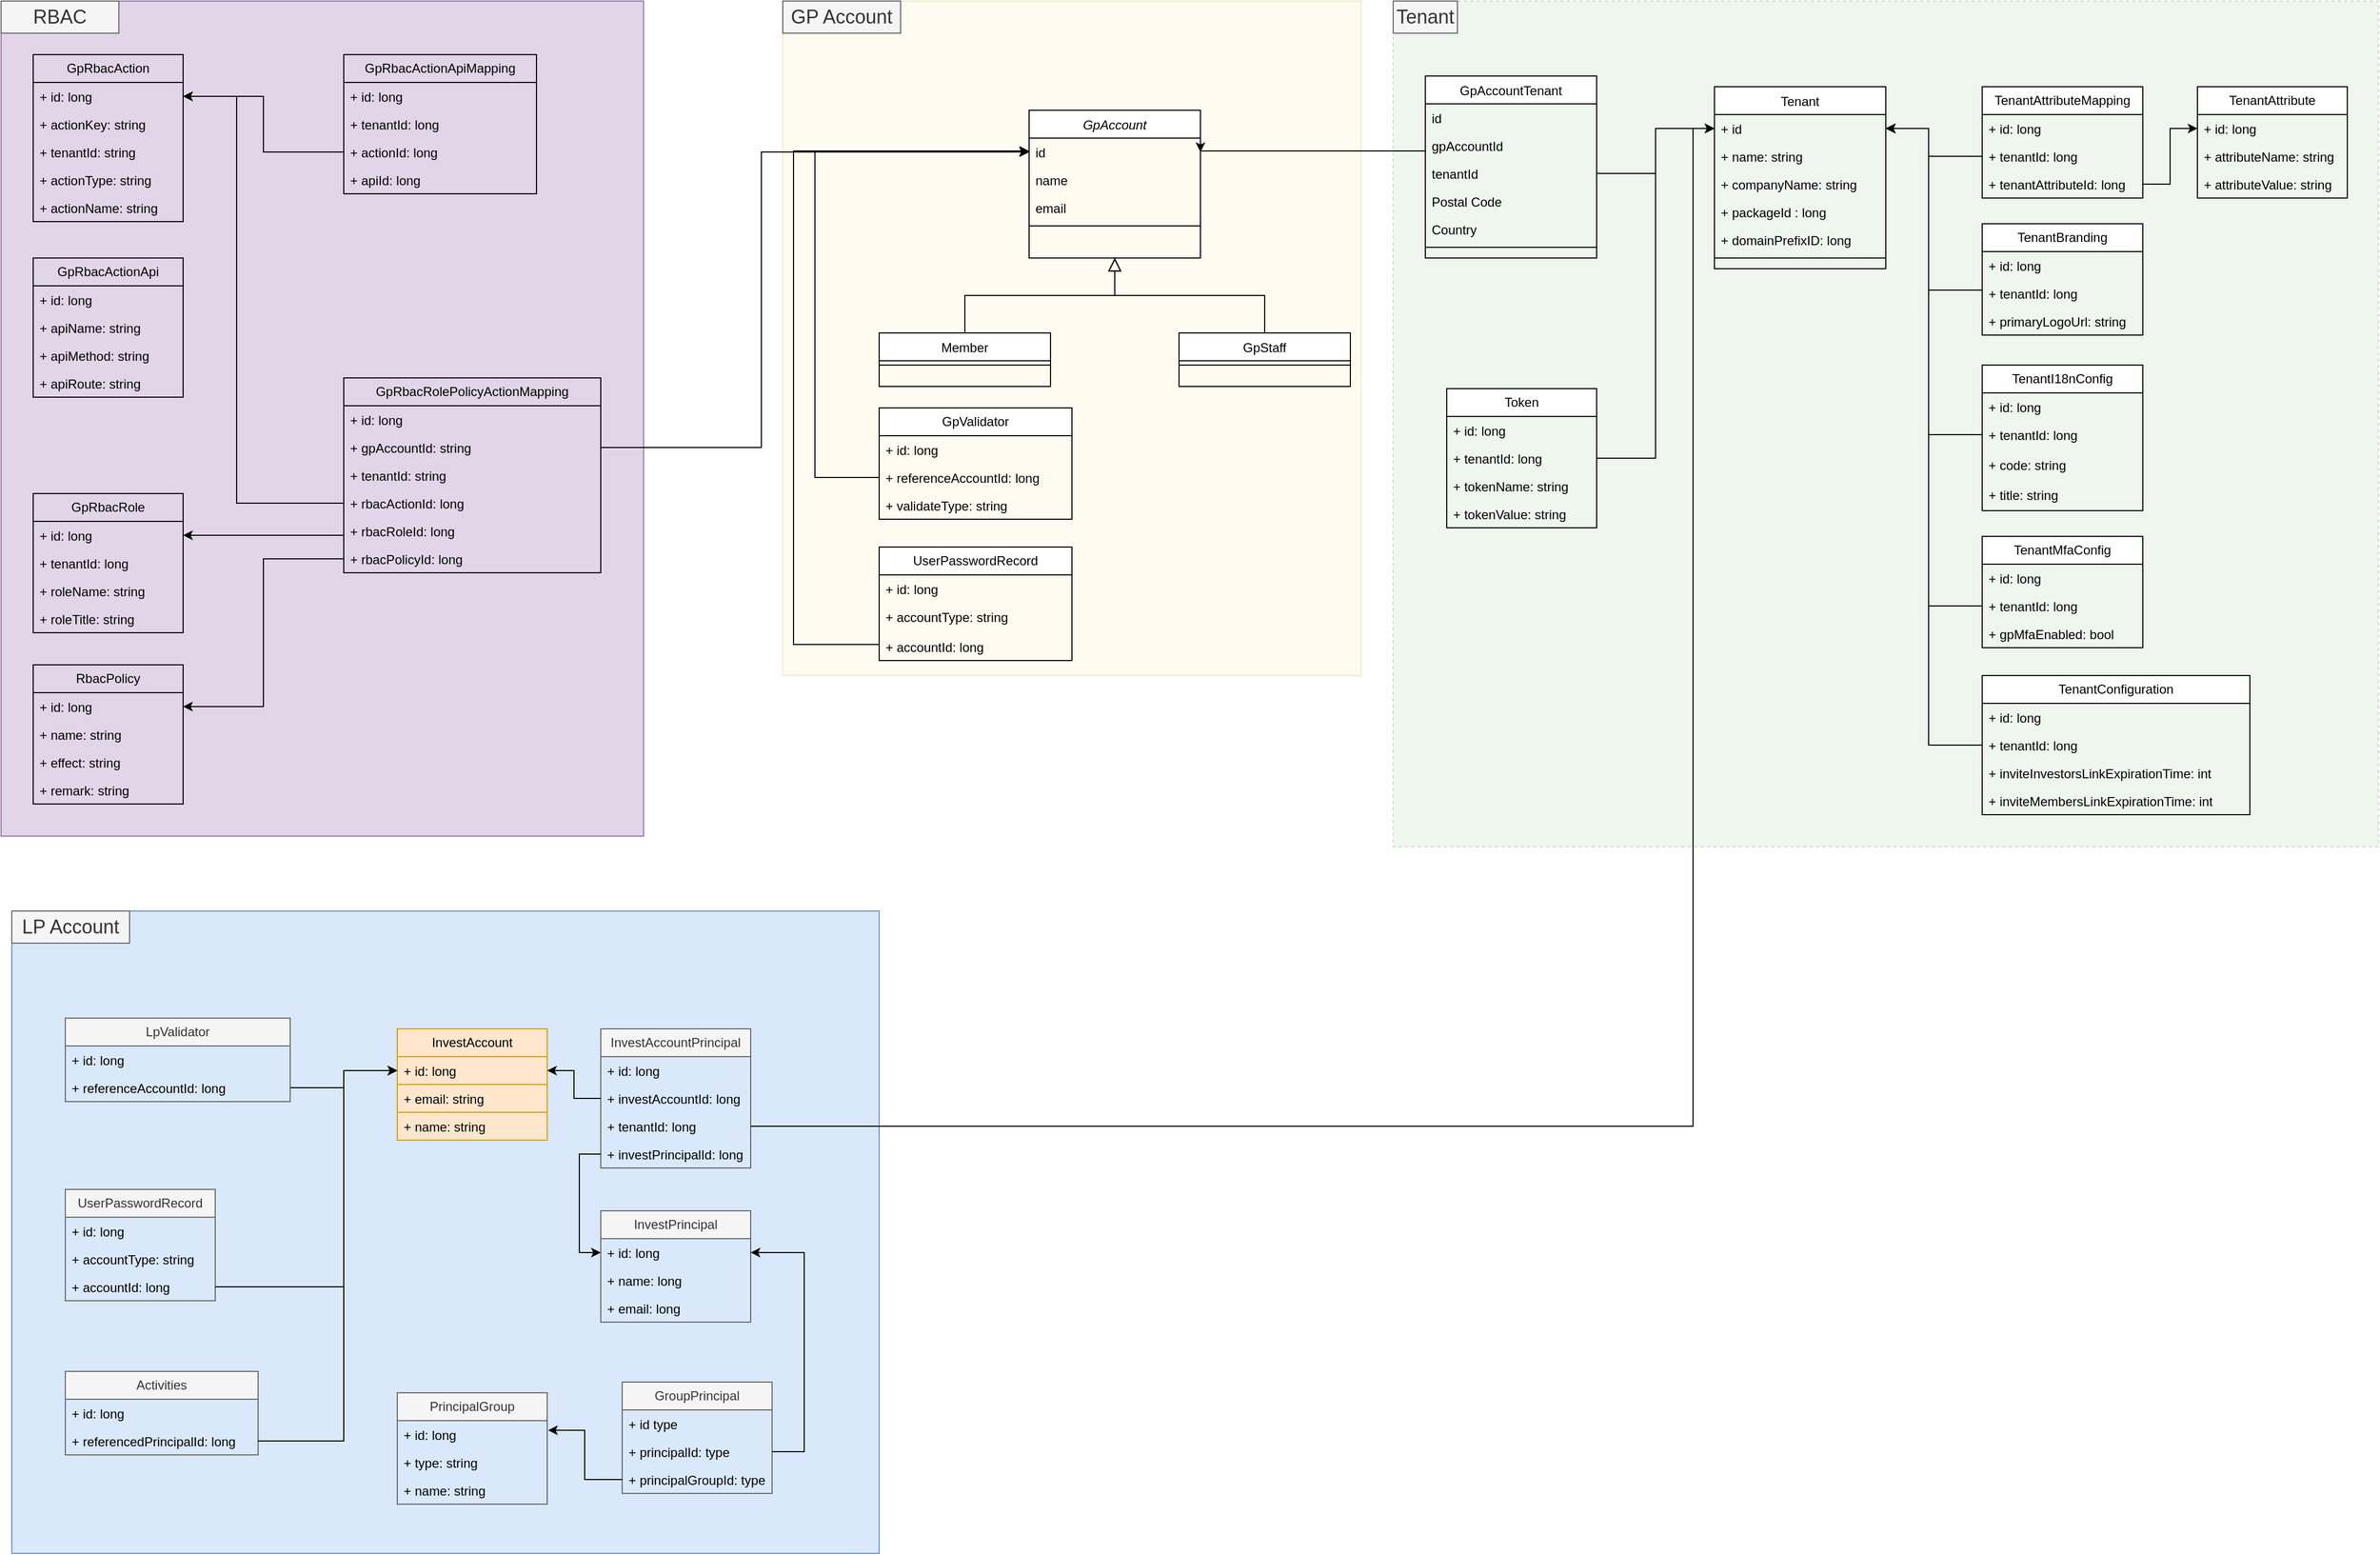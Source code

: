 <mxfile version="21.1.5" type="github">
  <diagram id="C5RBs43oDa-KdzZeNtuy" name="Page-1">
    <mxGraphModel dx="3353" dy="1114" grid="1" gridSize="10" guides="1" tooltips="1" connect="1" arrows="1" fold="1" page="1" pageScale="1" pageWidth="827" pageHeight="1169" math="0" shadow="0">
      <root>
        <mxCell id="WIyWlLk6GJQsqaUBKTNV-0" />
        <mxCell id="WIyWlLk6GJQsqaUBKTNV-1" parent="WIyWlLk6GJQsqaUBKTNV-0" />
        <mxCell id="11UsH58l1kOMV5JohyQ0-204" value="" style="rounded=0;whiteSpace=wrap;html=1;fillColor=#dae8fc;strokeColor=#6c8ebf;" vertex="1" parent="WIyWlLk6GJQsqaUBKTNV-1">
          <mxGeometry x="-800" y="900" width="810" height="600" as="geometry" />
        </mxCell>
        <mxCell id="11UsH58l1kOMV5JohyQ0-130" value="" style="rounded=0;whiteSpace=wrap;html=1;fillColor=#e1d5e7;strokeColor=#9673a6;" vertex="1" parent="WIyWlLk6GJQsqaUBKTNV-1">
          <mxGeometry x="-810" y="50" width="600" height="780" as="geometry" />
        </mxCell>
        <mxCell id="11UsH58l1kOMV5JohyQ0-61" value="" style="rounded=0;whiteSpace=wrap;html=1;fillColor=#fff2cc;strokeColor=#d6b656;opacity=30;" vertex="1" parent="WIyWlLk6GJQsqaUBKTNV-1">
          <mxGeometry x="-80" y="50" width="540" height="630" as="geometry" />
        </mxCell>
        <mxCell id="11UsH58l1kOMV5JohyQ0-59" value="" style="rounded=0;whiteSpace=wrap;html=1;fillColor=#d5e8d4;strokeColor=#82b366;dashed=1;opacity=40;" vertex="1" parent="WIyWlLk6GJQsqaUBKTNV-1">
          <mxGeometry x="490" y="50" width="920" height="790" as="geometry" />
        </mxCell>
        <mxCell id="zkfFHV4jXpPFQw0GAbJ--0" value="GpAccount" style="swimlane;fontStyle=2;align=center;verticalAlign=top;childLayout=stackLayout;horizontal=1;startSize=26;horizontalStack=0;resizeParent=1;resizeLast=0;collapsible=1;marginBottom=0;rounded=0;shadow=0;strokeWidth=1;" parent="WIyWlLk6GJQsqaUBKTNV-1" vertex="1">
          <mxGeometry x="150" y="152" width="160" height="138" as="geometry">
            <mxRectangle x="230" y="140" width="160" height="26" as="alternateBounds" />
          </mxGeometry>
        </mxCell>
        <mxCell id="zkfFHV4jXpPFQw0GAbJ--1" value="id" style="text;align=left;verticalAlign=top;spacingLeft=4;spacingRight=4;overflow=hidden;rotatable=0;points=[[0,0.5],[1,0.5]];portConstraint=eastwest;" parent="zkfFHV4jXpPFQw0GAbJ--0" vertex="1">
          <mxGeometry y="26" width="160" height="26" as="geometry" />
        </mxCell>
        <mxCell id="zkfFHV4jXpPFQw0GAbJ--2" value="name" style="text;align=left;verticalAlign=top;spacingLeft=4;spacingRight=4;overflow=hidden;rotatable=0;points=[[0,0.5],[1,0.5]];portConstraint=eastwest;rounded=0;shadow=0;html=0;" parent="zkfFHV4jXpPFQw0GAbJ--0" vertex="1">
          <mxGeometry y="52" width="160" height="26" as="geometry" />
        </mxCell>
        <mxCell id="zkfFHV4jXpPFQw0GAbJ--3" value="email" style="text;align=left;verticalAlign=top;spacingLeft=4;spacingRight=4;overflow=hidden;rotatable=0;points=[[0,0.5],[1,0.5]];portConstraint=eastwest;rounded=0;shadow=0;html=0;" parent="zkfFHV4jXpPFQw0GAbJ--0" vertex="1">
          <mxGeometry y="78" width="160" height="26" as="geometry" />
        </mxCell>
        <mxCell id="zkfFHV4jXpPFQw0GAbJ--4" value="" style="line;html=1;strokeWidth=1;align=left;verticalAlign=middle;spacingTop=-1;spacingLeft=3;spacingRight=3;rotatable=0;labelPosition=right;points=[];portConstraint=eastwest;" parent="zkfFHV4jXpPFQw0GAbJ--0" vertex="1">
          <mxGeometry y="104" width="160" height="8" as="geometry" />
        </mxCell>
        <mxCell id="zkfFHV4jXpPFQw0GAbJ--6" value="Member" style="swimlane;fontStyle=0;align=center;verticalAlign=top;childLayout=stackLayout;horizontal=1;startSize=26;horizontalStack=0;resizeParent=1;resizeLast=0;collapsible=1;marginBottom=0;rounded=0;shadow=0;strokeWidth=1;" parent="WIyWlLk6GJQsqaUBKTNV-1" vertex="1">
          <mxGeometry x="10" y="360" width="160" height="50" as="geometry">
            <mxRectangle x="130" y="380" width="160" height="26" as="alternateBounds" />
          </mxGeometry>
        </mxCell>
        <mxCell id="zkfFHV4jXpPFQw0GAbJ--9" value="" style="line;html=1;strokeWidth=1;align=left;verticalAlign=middle;spacingTop=-1;spacingLeft=3;spacingRight=3;rotatable=0;labelPosition=right;points=[];portConstraint=eastwest;" parent="zkfFHV4jXpPFQw0GAbJ--6" vertex="1">
          <mxGeometry y="26" width="160" height="8" as="geometry" />
        </mxCell>
        <mxCell id="zkfFHV4jXpPFQw0GAbJ--12" value="" style="endArrow=block;endSize=10;endFill=0;shadow=0;strokeWidth=1;rounded=0;edgeStyle=elbowEdgeStyle;elbow=vertical;" parent="WIyWlLk6GJQsqaUBKTNV-1" source="zkfFHV4jXpPFQw0GAbJ--6" target="zkfFHV4jXpPFQw0GAbJ--0" edge="1">
          <mxGeometry width="160" relative="1" as="geometry">
            <mxPoint x="180" y="203" as="sourcePoint" />
            <mxPoint x="180" y="203" as="targetPoint" />
          </mxGeometry>
        </mxCell>
        <mxCell id="zkfFHV4jXpPFQw0GAbJ--13" value="GpStaff" style="swimlane;fontStyle=0;align=center;verticalAlign=top;childLayout=stackLayout;horizontal=1;startSize=26;horizontalStack=0;resizeParent=1;resizeLast=0;collapsible=1;marginBottom=0;rounded=0;shadow=0;strokeWidth=1;" parent="WIyWlLk6GJQsqaUBKTNV-1" vertex="1">
          <mxGeometry x="290" y="360" width="160" height="50" as="geometry">
            <mxRectangle x="340" y="380" width="170" height="26" as="alternateBounds" />
          </mxGeometry>
        </mxCell>
        <mxCell id="zkfFHV4jXpPFQw0GAbJ--15" value="" style="line;html=1;strokeWidth=1;align=left;verticalAlign=middle;spacingTop=-1;spacingLeft=3;spacingRight=3;rotatable=0;labelPosition=right;points=[];portConstraint=eastwest;" parent="zkfFHV4jXpPFQw0GAbJ--13" vertex="1">
          <mxGeometry y="26" width="160" height="8" as="geometry" />
        </mxCell>
        <mxCell id="zkfFHV4jXpPFQw0GAbJ--16" value="" style="endArrow=block;endSize=10;endFill=0;shadow=0;strokeWidth=1;rounded=0;edgeStyle=elbowEdgeStyle;elbow=vertical;" parent="WIyWlLk6GJQsqaUBKTNV-1" source="zkfFHV4jXpPFQw0GAbJ--13" target="zkfFHV4jXpPFQw0GAbJ--0" edge="1">
          <mxGeometry width="160" relative="1" as="geometry">
            <mxPoint x="190" y="373" as="sourcePoint" />
            <mxPoint x="290" y="271" as="targetPoint" />
          </mxGeometry>
        </mxCell>
        <mxCell id="zkfFHV4jXpPFQw0GAbJ--17" value="GpAccountTenant" style="swimlane;fontStyle=0;align=center;verticalAlign=top;childLayout=stackLayout;horizontal=1;startSize=26;horizontalStack=0;resizeParent=1;resizeLast=0;collapsible=1;marginBottom=0;rounded=0;shadow=0;strokeWidth=1;" parent="WIyWlLk6GJQsqaUBKTNV-1" vertex="1">
          <mxGeometry x="520" y="120" width="160" height="170" as="geometry">
            <mxRectangle x="550" y="140" width="160" height="26" as="alternateBounds" />
          </mxGeometry>
        </mxCell>
        <mxCell id="zkfFHV4jXpPFQw0GAbJ--18" value="id" style="text;align=left;verticalAlign=top;spacingLeft=4;spacingRight=4;overflow=hidden;rotatable=0;points=[[0,0.5],[1,0.5]];portConstraint=eastwest;" parent="zkfFHV4jXpPFQw0GAbJ--17" vertex="1">
          <mxGeometry y="26" width="160" height="26" as="geometry" />
        </mxCell>
        <mxCell id="zkfFHV4jXpPFQw0GAbJ--19" value="gpAccountId" style="text;align=left;verticalAlign=top;spacingLeft=4;spacingRight=4;overflow=hidden;rotatable=0;points=[[0,0.5],[1,0.5]];portConstraint=eastwest;rounded=0;shadow=0;html=0;" parent="zkfFHV4jXpPFQw0GAbJ--17" vertex="1">
          <mxGeometry y="52" width="160" height="26" as="geometry" />
        </mxCell>
        <mxCell id="zkfFHV4jXpPFQw0GAbJ--20" value="tenantId" style="text;align=left;verticalAlign=top;spacingLeft=4;spacingRight=4;overflow=hidden;rotatable=0;points=[[0,0.5],[1,0.5]];portConstraint=eastwest;rounded=0;shadow=0;html=0;" parent="zkfFHV4jXpPFQw0GAbJ--17" vertex="1">
          <mxGeometry y="78" width="160" height="26" as="geometry" />
        </mxCell>
        <mxCell id="zkfFHV4jXpPFQw0GAbJ--21" value="Postal Code" style="text;align=left;verticalAlign=top;spacingLeft=4;spacingRight=4;overflow=hidden;rotatable=0;points=[[0,0.5],[1,0.5]];portConstraint=eastwest;rounded=0;shadow=0;html=0;" parent="zkfFHV4jXpPFQw0GAbJ--17" vertex="1">
          <mxGeometry y="104" width="160" height="26" as="geometry" />
        </mxCell>
        <mxCell id="zkfFHV4jXpPFQw0GAbJ--22" value="Country" style="text;align=left;verticalAlign=top;spacingLeft=4;spacingRight=4;overflow=hidden;rotatable=0;points=[[0,0.5],[1,0.5]];portConstraint=eastwest;rounded=0;shadow=0;html=0;" parent="zkfFHV4jXpPFQw0GAbJ--17" vertex="1">
          <mxGeometry y="130" width="160" height="26" as="geometry" />
        </mxCell>
        <mxCell id="zkfFHV4jXpPFQw0GAbJ--23" value="" style="line;html=1;strokeWidth=1;align=left;verticalAlign=middle;spacingTop=-1;spacingLeft=3;spacingRight=3;rotatable=0;labelPosition=right;points=[];portConstraint=eastwest;" parent="zkfFHV4jXpPFQw0GAbJ--17" vertex="1">
          <mxGeometry y="156" width="160" height="8" as="geometry" />
        </mxCell>
        <mxCell id="11UsH58l1kOMV5JohyQ0-0" value="Tenant" style="swimlane;fontStyle=0;align=center;verticalAlign=top;childLayout=stackLayout;horizontal=1;startSize=26;horizontalStack=0;resizeParent=1;resizeLast=0;collapsible=1;marginBottom=0;rounded=0;shadow=0;strokeWidth=1;" vertex="1" parent="WIyWlLk6GJQsqaUBKTNV-1">
          <mxGeometry x="790" y="130" width="160" height="170" as="geometry">
            <mxRectangle x="550" y="140" width="160" height="26" as="alternateBounds" />
          </mxGeometry>
        </mxCell>
        <mxCell id="11UsH58l1kOMV5JohyQ0-1" value="+ id" style="text;align=left;verticalAlign=top;spacingLeft=4;spacingRight=4;overflow=hidden;rotatable=0;points=[[0,0.5],[1,0.5]];portConstraint=eastwest;" vertex="1" parent="11UsH58l1kOMV5JohyQ0-0">
          <mxGeometry y="26" width="160" height="26" as="geometry" />
        </mxCell>
        <mxCell id="11UsH58l1kOMV5JohyQ0-2" value="+ name: string" style="text;align=left;verticalAlign=top;spacingLeft=4;spacingRight=4;overflow=hidden;rotatable=0;points=[[0,0.5],[1,0.5]];portConstraint=eastwest;rounded=0;shadow=0;html=0;" vertex="1" parent="11UsH58l1kOMV5JohyQ0-0">
          <mxGeometry y="52" width="160" height="26" as="geometry" />
        </mxCell>
        <mxCell id="11UsH58l1kOMV5JohyQ0-3" value="+ companyName: string" style="text;align=left;verticalAlign=top;spacingLeft=4;spacingRight=4;overflow=hidden;rotatable=0;points=[[0,0.5],[1,0.5]];portConstraint=eastwest;rounded=0;shadow=0;html=0;" vertex="1" parent="11UsH58l1kOMV5JohyQ0-0">
          <mxGeometry y="78" width="160" height="26" as="geometry" />
        </mxCell>
        <mxCell id="11UsH58l1kOMV5JohyQ0-4" value="+ packageId : long" style="text;align=left;verticalAlign=top;spacingLeft=4;spacingRight=4;overflow=hidden;rotatable=0;points=[[0,0.5],[1,0.5]];portConstraint=eastwest;rounded=0;shadow=0;html=0;" vertex="1" parent="11UsH58l1kOMV5JohyQ0-0">
          <mxGeometry y="104" width="160" height="26" as="geometry" />
        </mxCell>
        <mxCell id="11UsH58l1kOMV5JohyQ0-5" value="+ domainPrefixID: long" style="text;align=left;verticalAlign=top;spacingLeft=4;spacingRight=4;overflow=hidden;rotatable=0;points=[[0,0.5],[1,0.5]];portConstraint=eastwest;rounded=0;shadow=0;html=0;" vertex="1" parent="11UsH58l1kOMV5JohyQ0-0">
          <mxGeometry y="130" width="160" height="26" as="geometry" />
        </mxCell>
        <mxCell id="11UsH58l1kOMV5JohyQ0-6" value="" style="line;html=1;strokeWidth=1;align=left;verticalAlign=middle;spacingTop=-1;spacingLeft=3;spacingRight=3;rotatable=0;labelPosition=right;points=[];portConstraint=eastwest;" vertex="1" parent="11UsH58l1kOMV5JohyQ0-0">
          <mxGeometry y="156" width="160" height="8" as="geometry" />
        </mxCell>
        <mxCell id="11UsH58l1kOMV5JohyQ0-10" style="edgeStyle=orthogonalEdgeStyle;rounded=0;orthogonalLoop=1;jettySize=auto;html=1;entryX=0;entryY=0.5;entryDx=0;entryDy=0;" edge="1" parent="WIyWlLk6GJQsqaUBKTNV-1" source="zkfFHV4jXpPFQw0GAbJ--20" target="11UsH58l1kOMV5JohyQ0-1">
          <mxGeometry relative="1" as="geometry" />
        </mxCell>
        <mxCell id="11UsH58l1kOMV5JohyQ0-11" style="edgeStyle=orthogonalEdgeStyle;rounded=0;orthogonalLoop=1;jettySize=auto;html=1;entryX=1;entryY=0.5;entryDx=0;entryDy=0;" edge="1" parent="WIyWlLk6GJQsqaUBKTNV-1" source="zkfFHV4jXpPFQw0GAbJ--19" target="zkfFHV4jXpPFQw0GAbJ--1">
          <mxGeometry relative="1" as="geometry">
            <Array as="points">
              <mxPoint x="310" y="190" />
            </Array>
          </mxGeometry>
        </mxCell>
        <mxCell id="11UsH58l1kOMV5JohyQ0-22" value="TenantAttribute" style="swimlane;fontStyle=0;childLayout=stackLayout;horizontal=1;startSize=26;horizontalStack=0;resizeParent=1;resizeParentMax=0;resizeLast=0;collapsible=1;marginBottom=0;whiteSpace=wrap;html=1;" vertex="1" parent="WIyWlLk6GJQsqaUBKTNV-1">
          <mxGeometry x="1241" y="130" width="140" height="104" as="geometry" />
        </mxCell>
        <mxCell id="11UsH58l1kOMV5JohyQ0-23" value="+ id: long" style="text;strokeColor=none;fillColor=none;align=left;verticalAlign=top;spacingLeft=4;spacingRight=4;overflow=hidden;rotatable=0;points=[[0,0.5],[1,0.5]];portConstraint=eastwest;whiteSpace=wrap;html=1;" vertex="1" parent="11UsH58l1kOMV5JohyQ0-22">
          <mxGeometry y="26" width="140" height="26" as="geometry" />
        </mxCell>
        <mxCell id="11UsH58l1kOMV5JohyQ0-24" value="+ attributeName:&amp;nbsp;string" style="text;strokeColor=none;fillColor=none;align=left;verticalAlign=top;spacingLeft=4;spacingRight=4;overflow=hidden;rotatable=0;points=[[0,0.5],[1,0.5]];portConstraint=eastwest;whiteSpace=wrap;html=1;" vertex="1" parent="11UsH58l1kOMV5JohyQ0-22">
          <mxGeometry y="52" width="140" height="26" as="geometry" />
        </mxCell>
        <mxCell id="11UsH58l1kOMV5JohyQ0-25" value="+ attributeValue: string" style="text;strokeColor=none;fillColor=none;align=left;verticalAlign=top;spacingLeft=4;spacingRight=4;overflow=hidden;rotatable=0;points=[[0,0.5],[1,0.5]];portConstraint=eastwest;whiteSpace=wrap;html=1;" vertex="1" parent="11UsH58l1kOMV5JohyQ0-22">
          <mxGeometry y="78" width="140" height="26" as="geometry" />
        </mxCell>
        <mxCell id="11UsH58l1kOMV5JohyQ0-26" value="TenantAttributeMapping" style="swimlane;fontStyle=0;childLayout=stackLayout;horizontal=1;startSize=26;horizontalStack=0;resizeParent=1;resizeParentMax=0;resizeLast=0;collapsible=1;marginBottom=0;whiteSpace=wrap;html=1;" vertex="1" parent="WIyWlLk6GJQsqaUBKTNV-1">
          <mxGeometry x="1040" y="130" width="150" height="104" as="geometry" />
        </mxCell>
        <mxCell id="11UsH58l1kOMV5JohyQ0-27" value="+ id: long" style="text;strokeColor=none;fillColor=none;align=left;verticalAlign=top;spacingLeft=4;spacingRight=4;overflow=hidden;rotatable=0;points=[[0,0.5],[1,0.5]];portConstraint=eastwest;whiteSpace=wrap;html=1;" vertex="1" parent="11UsH58l1kOMV5JohyQ0-26">
          <mxGeometry y="26" width="150" height="26" as="geometry" />
        </mxCell>
        <mxCell id="11UsH58l1kOMV5JohyQ0-28" value="+ tenantId: long" style="text;strokeColor=none;fillColor=none;align=left;verticalAlign=top;spacingLeft=4;spacingRight=4;overflow=hidden;rotatable=0;points=[[0,0.5],[1,0.5]];portConstraint=eastwest;whiteSpace=wrap;html=1;" vertex="1" parent="11UsH58l1kOMV5JohyQ0-26">
          <mxGeometry y="52" width="150" height="26" as="geometry" />
        </mxCell>
        <mxCell id="11UsH58l1kOMV5JohyQ0-29" value="+ tenantAttributeId: long" style="text;strokeColor=none;fillColor=none;align=left;verticalAlign=top;spacingLeft=4;spacingRight=4;overflow=hidden;rotatable=0;points=[[0,0.5],[1,0.5]];portConstraint=eastwest;whiteSpace=wrap;html=1;" vertex="1" parent="11UsH58l1kOMV5JohyQ0-26">
          <mxGeometry y="78" width="150" height="26" as="geometry" />
        </mxCell>
        <mxCell id="11UsH58l1kOMV5JohyQ0-30" style="edgeStyle=orthogonalEdgeStyle;rounded=0;orthogonalLoop=1;jettySize=auto;html=1;" edge="1" parent="WIyWlLk6GJQsqaUBKTNV-1" source="11UsH58l1kOMV5JohyQ0-28" target="11UsH58l1kOMV5JohyQ0-1">
          <mxGeometry relative="1" as="geometry">
            <Array as="points">
              <mxPoint x="990" y="195" />
              <mxPoint x="990" y="169" />
            </Array>
          </mxGeometry>
        </mxCell>
        <mxCell id="11UsH58l1kOMV5JohyQ0-31" style="edgeStyle=orthogonalEdgeStyle;rounded=0;orthogonalLoop=1;jettySize=auto;html=1;entryX=0;entryY=0.5;entryDx=0;entryDy=0;" edge="1" parent="WIyWlLk6GJQsqaUBKTNV-1" source="11UsH58l1kOMV5JohyQ0-29" target="11UsH58l1kOMV5JohyQ0-23">
          <mxGeometry relative="1" as="geometry" />
        </mxCell>
        <mxCell id="11UsH58l1kOMV5JohyQ0-36" style="edgeStyle=orthogonalEdgeStyle;rounded=0;orthogonalLoop=1;jettySize=auto;html=1;entryX=1;entryY=0.5;entryDx=0;entryDy=0;" edge="1" parent="WIyWlLk6GJQsqaUBKTNV-1" source="11UsH58l1kOMV5JohyQ0-32" target="11UsH58l1kOMV5JohyQ0-1">
          <mxGeometry relative="1" as="geometry">
            <Array as="points">
              <mxPoint x="990" y="320" />
              <mxPoint x="990" y="169" />
            </Array>
          </mxGeometry>
        </mxCell>
        <mxCell id="11UsH58l1kOMV5JohyQ0-32" value="TenantBranding" style="swimlane;fontStyle=0;childLayout=stackLayout;horizontal=1;startSize=26;horizontalStack=0;resizeParent=1;resizeParentMax=0;resizeLast=0;collapsible=1;marginBottom=0;whiteSpace=wrap;html=1;" vertex="1" parent="WIyWlLk6GJQsqaUBKTNV-1">
          <mxGeometry x="1040" y="258" width="150" height="104" as="geometry" />
        </mxCell>
        <mxCell id="11UsH58l1kOMV5JohyQ0-33" value="+ id: long" style="text;strokeColor=none;fillColor=none;align=left;verticalAlign=top;spacingLeft=4;spacingRight=4;overflow=hidden;rotatable=0;points=[[0,0.5],[1,0.5]];portConstraint=eastwest;whiteSpace=wrap;html=1;" vertex="1" parent="11UsH58l1kOMV5JohyQ0-32">
          <mxGeometry y="26" width="150" height="26" as="geometry" />
        </mxCell>
        <mxCell id="11UsH58l1kOMV5JohyQ0-34" value="+ tenantId: long" style="text;strokeColor=none;fillColor=none;align=left;verticalAlign=top;spacingLeft=4;spacingRight=4;overflow=hidden;rotatable=0;points=[[0,0.5],[1,0.5]];portConstraint=eastwest;whiteSpace=wrap;html=1;" vertex="1" parent="11UsH58l1kOMV5JohyQ0-32">
          <mxGeometry y="52" width="150" height="26" as="geometry" />
        </mxCell>
        <mxCell id="11UsH58l1kOMV5JohyQ0-35" value="+ primaryLogoUrl: string" style="text;strokeColor=none;fillColor=none;align=left;verticalAlign=top;spacingLeft=4;spacingRight=4;overflow=hidden;rotatable=0;points=[[0,0.5],[1,0.5]];portConstraint=eastwest;whiteSpace=wrap;html=1;" vertex="1" parent="11UsH58l1kOMV5JohyQ0-32">
          <mxGeometry y="78" width="150" height="26" as="geometry" />
        </mxCell>
        <mxCell id="11UsH58l1kOMV5JohyQ0-37" value="TenantI18nConfig" style="swimlane;fontStyle=0;childLayout=stackLayout;horizontal=1;startSize=26;horizontalStack=0;resizeParent=1;resizeParentMax=0;resizeLast=0;collapsible=1;marginBottom=0;whiteSpace=wrap;html=1;" vertex="1" parent="WIyWlLk6GJQsqaUBKTNV-1">
          <mxGeometry x="1040" y="390" width="150" height="136" as="geometry" />
        </mxCell>
        <mxCell id="11UsH58l1kOMV5JohyQ0-38" value="+ id: long" style="text;strokeColor=none;fillColor=none;align=left;verticalAlign=top;spacingLeft=4;spacingRight=4;overflow=hidden;rotatable=0;points=[[0,0.5],[1,0.5]];portConstraint=eastwest;whiteSpace=wrap;html=1;" vertex="1" parent="11UsH58l1kOMV5JohyQ0-37">
          <mxGeometry y="26" width="150" height="26" as="geometry" />
        </mxCell>
        <mxCell id="11UsH58l1kOMV5JohyQ0-39" value="+ tenantId: long" style="text;strokeColor=none;fillColor=none;align=left;verticalAlign=top;spacingLeft=4;spacingRight=4;overflow=hidden;rotatable=0;points=[[0,0.5],[1,0.5]];portConstraint=eastwest;whiteSpace=wrap;html=1;" vertex="1" parent="11UsH58l1kOMV5JohyQ0-37">
          <mxGeometry y="52" width="150" height="28" as="geometry" />
        </mxCell>
        <mxCell id="11UsH58l1kOMV5JohyQ0-48" value="+ code: string" style="text;strokeColor=none;fillColor=none;align=left;verticalAlign=top;spacingLeft=4;spacingRight=4;overflow=hidden;rotatable=0;points=[[0,0.5],[1,0.5]];portConstraint=eastwest;whiteSpace=wrap;html=1;" vertex="1" parent="11UsH58l1kOMV5JohyQ0-37">
          <mxGeometry y="80" width="150" height="28" as="geometry" />
        </mxCell>
        <mxCell id="11UsH58l1kOMV5JohyQ0-49" value="+ title: string" style="text;strokeColor=none;fillColor=none;align=left;verticalAlign=top;spacingLeft=4;spacingRight=4;overflow=hidden;rotatable=0;points=[[0,0.5],[1,0.5]];portConstraint=eastwest;whiteSpace=wrap;html=1;" vertex="1" parent="11UsH58l1kOMV5JohyQ0-37">
          <mxGeometry y="108" width="150" height="28" as="geometry" />
        </mxCell>
        <mxCell id="11UsH58l1kOMV5JohyQ0-41" style="edgeStyle=orthogonalEdgeStyle;rounded=0;orthogonalLoop=1;jettySize=auto;html=1;" edge="1" parent="WIyWlLk6GJQsqaUBKTNV-1" source="11UsH58l1kOMV5JohyQ0-39" target="11UsH58l1kOMV5JohyQ0-1">
          <mxGeometry relative="1" as="geometry">
            <Array as="points">
              <mxPoint x="990" y="455" />
              <mxPoint x="990" y="169" />
            </Array>
          </mxGeometry>
        </mxCell>
        <mxCell id="11UsH58l1kOMV5JohyQ0-42" value="TenantMfaConfig" style="swimlane;fontStyle=0;childLayout=stackLayout;horizontal=1;startSize=26;horizontalStack=0;resizeParent=1;resizeParentMax=0;resizeLast=0;collapsible=1;marginBottom=0;whiteSpace=wrap;html=1;" vertex="1" parent="WIyWlLk6GJQsqaUBKTNV-1">
          <mxGeometry x="1040" y="550" width="150" height="104" as="geometry" />
        </mxCell>
        <mxCell id="11UsH58l1kOMV5JohyQ0-43" value="+ id: long" style="text;strokeColor=none;fillColor=none;align=left;verticalAlign=top;spacingLeft=4;spacingRight=4;overflow=hidden;rotatable=0;points=[[0,0.5],[1,0.5]];portConstraint=eastwest;whiteSpace=wrap;html=1;" vertex="1" parent="11UsH58l1kOMV5JohyQ0-42">
          <mxGeometry y="26" width="150" height="26" as="geometry" />
        </mxCell>
        <mxCell id="11UsH58l1kOMV5JohyQ0-44" value="+ tenantId: long" style="text;strokeColor=none;fillColor=none;align=left;verticalAlign=top;spacingLeft=4;spacingRight=4;overflow=hidden;rotatable=0;points=[[0,0.5],[1,0.5]];portConstraint=eastwest;whiteSpace=wrap;html=1;" vertex="1" parent="11UsH58l1kOMV5JohyQ0-42">
          <mxGeometry y="52" width="150" height="26" as="geometry" />
        </mxCell>
        <mxCell id="11UsH58l1kOMV5JohyQ0-45" value="+ gpMfaEnabled: bool" style="text;strokeColor=none;fillColor=none;align=left;verticalAlign=top;spacingLeft=4;spacingRight=4;overflow=hidden;rotatable=0;points=[[0,0.5],[1,0.5]];portConstraint=eastwest;whiteSpace=wrap;html=1;" vertex="1" parent="11UsH58l1kOMV5JohyQ0-42">
          <mxGeometry y="78" width="150" height="26" as="geometry" />
        </mxCell>
        <mxCell id="11UsH58l1kOMV5JohyQ0-50" style="edgeStyle=orthogonalEdgeStyle;rounded=0;orthogonalLoop=1;jettySize=auto;html=1;entryX=1;entryY=0.5;entryDx=0;entryDy=0;" edge="1" parent="WIyWlLk6GJQsqaUBKTNV-1" source="11UsH58l1kOMV5JohyQ0-44" target="11UsH58l1kOMV5JohyQ0-1">
          <mxGeometry relative="1" as="geometry">
            <Array as="points">
              <mxPoint x="990" y="615" />
              <mxPoint x="990" y="169" />
            </Array>
          </mxGeometry>
        </mxCell>
        <mxCell id="11UsH58l1kOMV5JohyQ0-51" value="TenantConfiguration" style="swimlane;fontStyle=0;childLayout=stackLayout;horizontal=1;startSize=26;horizontalStack=0;resizeParent=1;resizeParentMax=0;resizeLast=0;collapsible=1;marginBottom=0;whiteSpace=wrap;html=1;" vertex="1" parent="WIyWlLk6GJQsqaUBKTNV-1">
          <mxGeometry x="1040" y="680" width="250" height="130" as="geometry" />
        </mxCell>
        <mxCell id="11UsH58l1kOMV5JohyQ0-52" value="+ id: long" style="text;strokeColor=none;fillColor=none;align=left;verticalAlign=top;spacingLeft=4;spacingRight=4;overflow=hidden;rotatable=0;points=[[0,0.5],[1,0.5]];portConstraint=eastwest;whiteSpace=wrap;html=1;" vertex="1" parent="11UsH58l1kOMV5JohyQ0-51">
          <mxGeometry y="26" width="250" height="26" as="geometry" />
        </mxCell>
        <mxCell id="11UsH58l1kOMV5JohyQ0-53" value="+ tenantId: long" style="text;strokeColor=none;fillColor=none;align=left;verticalAlign=top;spacingLeft=4;spacingRight=4;overflow=hidden;rotatable=0;points=[[0,0.5],[1,0.5]];portConstraint=eastwest;whiteSpace=wrap;html=1;" vertex="1" parent="11UsH58l1kOMV5JohyQ0-51">
          <mxGeometry y="52" width="250" height="26" as="geometry" />
        </mxCell>
        <mxCell id="11UsH58l1kOMV5JohyQ0-54" value="+ inviteInvestorsLinkExpirationTime: int" style="text;strokeColor=none;fillColor=none;align=left;verticalAlign=top;spacingLeft=4;spacingRight=4;overflow=hidden;rotatable=0;points=[[0,0.5],[1,0.5]];portConstraint=eastwest;whiteSpace=wrap;html=1;" vertex="1" parent="11UsH58l1kOMV5JohyQ0-51">
          <mxGeometry y="78" width="250" height="26" as="geometry" />
        </mxCell>
        <mxCell id="11UsH58l1kOMV5JohyQ0-55" value="+ inviteMembersLinkExpirationTime: int" style="text;strokeColor=none;fillColor=none;align=left;verticalAlign=top;spacingLeft=4;spacingRight=4;overflow=hidden;rotatable=0;points=[[0,0.5],[1,0.5]];portConstraint=eastwest;whiteSpace=wrap;html=1;" vertex="1" parent="11UsH58l1kOMV5JohyQ0-51">
          <mxGeometry y="104" width="250" height="26" as="geometry" />
        </mxCell>
        <mxCell id="11UsH58l1kOMV5JohyQ0-58" style="edgeStyle=orthogonalEdgeStyle;rounded=0;orthogonalLoop=1;jettySize=auto;html=1;entryX=1;entryY=0.5;entryDx=0;entryDy=0;" edge="1" parent="WIyWlLk6GJQsqaUBKTNV-1" source="11UsH58l1kOMV5JohyQ0-53" target="11UsH58l1kOMV5JohyQ0-1">
          <mxGeometry relative="1" as="geometry">
            <Array as="points">
              <mxPoint x="990" y="745" />
              <mxPoint x="990" y="169" />
            </Array>
          </mxGeometry>
        </mxCell>
        <mxCell id="11UsH58l1kOMV5JohyQ0-60" value="Tenant" style="text;html=1;strokeColor=#666666;fillColor=#f5f5f5;align=center;verticalAlign=middle;whiteSpace=wrap;rounded=0;fontSize=18;fontColor=#333333;" vertex="1" parent="WIyWlLk6GJQsqaUBKTNV-1">
          <mxGeometry x="490" y="50" width="60" height="30" as="geometry" />
        </mxCell>
        <mxCell id="11UsH58l1kOMV5JohyQ0-62" value="GP Account" style="text;html=1;strokeColor=#666666;fillColor=#f5f5f5;align=center;verticalAlign=middle;whiteSpace=wrap;rounded=0;fontSize=18;fontColor=#333333;" vertex="1" parent="WIyWlLk6GJQsqaUBKTNV-1">
          <mxGeometry x="-80" y="50" width="110" height="30" as="geometry" />
        </mxCell>
        <mxCell id="11UsH58l1kOMV5JohyQ0-63" value="GpValidator" style="swimlane;fontStyle=0;childLayout=stackLayout;horizontal=1;startSize=26;horizontalStack=0;resizeParent=1;resizeParentMax=0;resizeLast=0;collapsible=1;marginBottom=0;whiteSpace=wrap;html=1;" vertex="1" parent="WIyWlLk6GJQsqaUBKTNV-1">
          <mxGeometry x="10" y="430" width="180" height="104" as="geometry" />
        </mxCell>
        <mxCell id="11UsH58l1kOMV5JohyQ0-64" value="+ id: long" style="text;strokeColor=none;fillColor=none;align=left;verticalAlign=top;spacingLeft=4;spacingRight=4;overflow=hidden;rotatable=0;points=[[0,0.5],[1,0.5]];portConstraint=eastwest;whiteSpace=wrap;html=1;" vertex="1" parent="11UsH58l1kOMV5JohyQ0-63">
          <mxGeometry y="26" width="180" height="26" as="geometry" />
        </mxCell>
        <mxCell id="11UsH58l1kOMV5JohyQ0-65" value="+ referenceAccountId: long" style="text;strokeColor=none;fillColor=none;align=left;verticalAlign=top;spacingLeft=4;spacingRight=4;overflow=hidden;rotatable=0;points=[[0,0.5],[1,0.5]];portConstraint=eastwest;whiteSpace=wrap;html=1;" vertex="1" parent="11UsH58l1kOMV5JohyQ0-63">
          <mxGeometry y="52" width="180" height="26" as="geometry" />
        </mxCell>
        <mxCell id="11UsH58l1kOMV5JohyQ0-66" value="+ validateType: string" style="text;strokeColor=none;fillColor=none;align=left;verticalAlign=top;spacingLeft=4;spacingRight=4;overflow=hidden;rotatable=0;points=[[0,0.5],[1,0.5]];portConstraint=eastwest;whiteSpace=wrap;html=1;" vertex="1" parent="11UsH58l1kOMV5JohyQ0-63">
          <mxGeometry y="78" width="180" height="26" as="geometry" />
        </mxCell>
        <mxCell id="11UsH58l1kOMV5JohyQ0-67" style="edgeStyle=orthogonalEdgeStyle;rounded=0;orthogonalLoop=1;jettySize=auto;html=1;entryX=0;entryY=0.5;entryDx=0;entryDy=0;" edge="1" parent="WIyWlLk6GJQsqaUBKTNV-1" source="11UsH58l1kOMV5JohyQ0-65" target="zkfFHV4jXpPFQw0GAbJ--1">
          <mxGeometry relative="1" as="geometry">
            <Array as="points">
              <mxPoint x="-50" y="495" />
              <mxPoint x="-50" y="191" />
            </Array>
          </mxGeometry>
        </mxCell>
        <mxCell id="11UsH58l1kOMV5JohyQ0-77" value="UserPasswordRecord" style="swimlane;fontStyle=0;childLayout=stackLayout;horizontal=1;startSize=26;horizontalStack=0;resizeParent=1;resizeParentMax=0;resizeLast=0;collapsible=1;marginBottom=0;whiteSpace=wrap;html=1;" vertex="1" parent="WIyWlLk6GJQsqaUBKTNV-1">
          <mxGeometry x="10" y="560" width="180" height="106" as="geometry" />
        </mxCell>
        <mxCell id="11UsH58l1kOMV5JohyQ0-78" value="+ id: long" style="text;strokeColor=none;fillColor=none;align=left;verticalAlign=top;spacingLeft=4;spacingRight=4;overflow=hidden;rotatable=0;points=[[0,0.5],[1,0.5]];portConstraint=eastwest;whiteSpace=wrap;html=1;" vertex="1" parent="11UsH58l1kOMV5JohyQ0-77">
          <mxGeometry y="26" width="180" height="26" as="geometry" />
        </mxCell>
        <mxCell id="11UsH58l1kOMV5JohyQ0-79" value="+ accountType: string" style="text;strokeColor=none;fillColor=none;align=left;verticalAlign=top;spacingLeft=4;spacingRight=4;overflow=hidden;rotatable=0;points=[[0,0.5],[1,0.5]];portConstraint=eastwest;whiteSpace=wrap;html=1;" vertex="1" parent="11UsH58l1kOMV5JohyQ0-77">
          <mxGeometry y="52" width="180" height="28" as="geometry" />
        </mxCell>
        <mxCell id="11UsH58l1kOMV5JohyQ0-80" value="+ accountId: long" style="text;strokeColor=none;fillColor=none;align=left;verticalAlign=top;spacingLeft=4;spacingRight=4;overflow=hidden;rotatable=0;points=[[0,0.5],[1,0.5]];portConstraint=eastwest;whiteSpace=wrap;html=1;" vertex="1" parent="11UsH58l1kOMV5JohyQ0-77">
          <mxGeometry y="80" width="180" height="26" as="geometry" />
        </mxCell>
        <mxCell id="11UsH58l1kOMV5JohyQ0-81" style="edgeStyle=orthogonalEdgeStyle;rounded=0;orthogonalLoop=1;jettySize=auto;html=1;" edge="1" parent="WIyWlLk6GJQsqaUBKTNV-1" source="11UsH58l1kOMV5JohyQ0-80" target="zkfFHV4jXpPFQw0GAbJ--1">
          <mxGeometry relative="1" as="geometry">
            <Array as="points">
              <mxPoint x="-70" y="651" />
              <mxPoint x="-70" y="190" />
            </Array>
          </mxGeometry>
        </mxCell>
        <mxCell id="11UsH58l1kOMV5JohyQ0-82" value="GpRbacAction" style="swimlane;fontStyle=0;childLayout=stackLayout;horizontal=1;startSize=26;fillColor=none;horizontalStack=0;resizeParent=1;resizeParentMax=0;resizeLast=0;collapsible=1;marginBottom=0;whiteSpace=wrap;html=1;" vertex="1" parent="WIyWlLk6GJQsqaUBKTNV-1">
          <mxGeometry x="-780" y="100" width="140" height="156" as="geometry" />
        </mxCell>
        <mxCell id="11UsH58l1kOMV5JohyQ0-83" value="+ id: long" style="text;strokeColor=none;fillColor=none;align=left;verticalAlign=top;spacingLeft=4;spacingRight=4;overflow=hidden;rotatable=0;points=[[0,0.5],[1,0.5]];portConstraint=eastwest;whiteSpace=wrap;html=1;" vertex="1" parent="11UsH58l1kOMV5JohyQ0-82">
          <mxGeometry y="26" width="140" height="26" as="geometry" />
        </mxCell>
        <mxCell id="11UsH58l1kOMV5JohyQ0-99" value="+ actionKey: string" style="text;strokeColor=none;fillColor=none;align=left;verticalAlign=top;spacingLeft=4;spacingRight=4;overflow=hidden;rotatable=0;points=[[0,0.5],[1,0.5]];portConstraint=eastwest;whiteSpace=wrap;html=1;" vertex="1" parent="11UsH58l1kOMV5JohyQ0-82">
          <mxGeometry y="52" width="140" height="26" as="geometry" />
        </mxCell>
        <mxCell id="11UsH58l1kOMV5JohyQ0-84" value="+ tenantId: string" style="text;strokeColor=none;fillColor=none;align=left;verticalAlign=top;spacingLeft=4;spacingRight=4;overflow=hidden;rotatable=0;points=[[0,0.5],[1,0.5]];portConstraint=eastwest;whiteSpace=wrap;html=1;" vertex="1" parent="11UsH58l1kOMV5JohyQ0-82">
          <mxGeometry y="78" width="140" height="26" as="geometry" />
        </mxCell>
        <mxCell id="11UsH58l1kOMV5JohyQ0-85" value="+ actionType: string" style="text;strokeColor=none;fillColor=none;align=left;verticalAlign=top;spacingLeft=4;spacingRight=4;overflow=hidden;rotatable=0;points=[[0,0.5],[1,0.5]];portConstraint=eastwest;whiteSpace=wrap;html=1;" vertex="1" parent="11UsH58l1kOMV5JohyQ0-82">
          <mxGeometry y="104" width="140" height="26" as="geometry" />
        </mxCell>
        <mxCell id="11UsH58l1kOMV5JohyQ0-98" value="+ actionName: string" style="text;strokeColor=none;fillColor=none;align=left;verticalAlign=top;spacingLeft=4;spacingRight=4;overflow=hidden;rotatable=0;points=[[0,0.5],[1,0.5]];portConstraint=eastwest;whiteSpace=wrap;html=1;" vertex="1" parent="11UsH58l1kOMV5JohyQ0-82">
          <mxGeometry y="130" width="140" height="26" as="geometry" />
        </mxCell>
        <mxCell id="11UsH58l1kOMV5JohyQ0-86" value="GpRbacRole" style="swimlane;fontStyle=0;childLayout=stackLayout;horizontal=1;startSize=26;fillColor=none;horizontalStack=0;resizeParent=1;resizeParentMax=0;resizeLast=0;collapsible=1;marginBottom=0;whiteSpace=wrap;html=1;" vertex="1" parent="WIyWlLk6GJQsqaUBKTNV-1">
          <mxGeometry x="-780" y="510" width="140" height="130" as="geometry" />
        </mxCell>
        <mxCell id="11UsH58l1kOMV5JohyQ0-87" value="+ id: long" style="text;strokeColor=none;fillColor=none;align=left;verticalAlign=top;spacingLeft=4;spacingRight=4;overflow=hidden;rotatable=0;points=[[0,0.5],[1,0.5]];portConstraint=eastwest;whiteSpace=wrap;html=1;" vertex="1" parent="11UsH58l1kOMV5JohyQ0-86">
          <mxGeometry y="26" width="140" height="26" as="geometry" />
        </mxCell>
        <mxCell id="11UsH58l1kOMV5JohyQ0-90" value="+ tenantId: long" style="text;strokeColor=none;fillColor=none;align=left;verticalAlign=top;spacingLeft=4;spacingRight=4;overflow=hidden;rotatable=0;points=[[0,0.5],[1,0.5]];portConstraint=eastwest;whiteSpace=wrap;html=1;" vertex="1" parent="11UsH58l1kOMV5JohyQ0-86">
          <mxGeometry y="52" width="140" height="26" as="geometry" />
        </mxCell>
        <mxCell id="11UsH58l1kOMV5JohyQ0-88" value="+ roleName: string" style="text;strokeColor=none;fillColor=none;align=left;verticalAlign=top;spacingLeft=4;spacingRight=4;overflow=hidden;rotatable=0;points=[[0,0.5],[1,0.5]];portConstraint=eastwest;whiteSpace=wrap;html=1;" vertex="1" parent="11UsH58l1kOMV5JohyQ0-86">
          <mxGeometry y="78" width="140" height="26" as="geometry" />
        </mxCell>
        <mxCell id="11UsH58l1kOMV5JohyQ0-89" value="+ roleTitle: string" style="text;strokeColor=none;fillColor=none;align=left;verticalAlign=top;spacingLeft=4;spacingRight=4;overflow=hidden;rotatable=0;points=[[0,0.5],[1,0.5]];portConstraint=eastwest;whiteSpace=wrap;html=1;" vertex="1" parent="11UsH58l1kOMV5JohyQ0-86">
          <mxGeometry y="104" width="140" height="26" as="geometry" />
        </mxCell>
        <mxCell id="11UsH58l1kOMV5JohyQ0-91" value="GpRbacActionApi" style="swimlane;fontStyle=0;childLayout=stackLayout;horizontal=1;startSize=26;fillColor=none;horizontalStack=0;resizeParent=1;resizeParentMax=0;resizeLast=0;collapsible=1;marginBottom=0;whiteSpace=wrap;html=1;" vertex="1" parent="WIyWlLk6GJQsqaUBKTNV-1">
          <mxGeometry x="-780" y="290" width="140" height="130" as="geometry" />
        </mxCell>
        <mxCell id="11UsH58l1kOMV5JohyQ0-92" value="+ id: long" style="text;strokeColor=none;fillColor=none;align=left;verticalAlign=top;spacingLeft=4;spacingRight=4;overflow=hidden;rotatable=0;points=[[0,0.5],[1,0.5]];portConstraint=eastwest;whiteSpace=wrap;html=1;" vertex="1" parent="11UsH58l1kOMV5JohyQ0-91">
          <mxGeometry y="26" width="140" height="26" as="geometry" />
        </mxCell>
        <mxCell id="11UsH58l1kOMV5JohyQ0-93" value="+ apiName: string" style="text;strokeColor=none;fillColor=none;align=left;verticalAlign=top;spacingLeft=4;spacingRight=4;overflow=hidden;rotatable=0;points=[[0,0.5],[1,0.5]];portConstraint=eastwest;whiteSpace=wrap;html=1;" vertex="1" parent="11UsH58l1kOMV5JohyQ0-91">
          <mxGeometry y="52" width="140" height="26" as="geometry" />
        </mxCell>
        <mxCell id="11UsH58l1kOMV5JohyQ0-94" value="+ apiMethod: string" style="text;strokeColor=none;fillColor=none;align=left;verticalAlign=top;spacingLeft=4;spacingRight=4;overflow=hidden;rotatable=0;points=[[0,0.5],[1,0.5]];portConstraint=eastwest;whiteSpace=wrap;html=1;" vertex="1" parent="11UsH58l1kOMV5JohyQ0-91">
          <mxGeometry y="78" width="140" height="26" as="geometry" />
        </mxCell>
        <mxCell id="11UsH58l1kOMV5JohyQ0-100" value="+ apiRoute: string" style="text;strokeColor=none;fillColor=none;align=left;verticalAlign=top;spacingLeft=4;spacingRight=4;overflow=hidden;rotatable=0;points=[[0,0.5],[1,0.5]];portConstraint=eastwest;whiteSpace=wrap;html=1;" vertex="1" parent="11UsH58l1kOMV5JohyQ0-91">
          <mxGeometry y="104" width="140" height="26" as="geometry" />
        </mxCell>
        <mxCell id="11UsH58l1kOMV5JohyQ0-101" value="GpRbacActionApiMapping" style="swimlane;fontStyle=0;childLayout=stackLayout;horizontal=1;startSize=26;fillColor=none;horizontalStack=0;resizeParent=1;resizeParentMax=0;resizeLast=0;collapsible=1;marginBottom=0;whiteSpace=wrap;html=1;" vertex="1" parent="WIyWlLk6GJQsqaUBKTNV-1">
          <mxGeometry x="-490" y="100" width="180" height="130" as="geometry" />
        </mxCell>
        <mxCell id="11UsH58l1kOMV5JohyQ0-102" value="+ id: long" style="text;strokeColor=none;fillColor=none;align=left;verticalAlign=top;spacingLeft=4;spacingRight=4;overflow=hidden;rotatable=0;points=[[0,0.5],[1,0.5]];portConstraint=eastwest;whiteSpace=wrap;html=1;" vertex="1" parent="11UsH58l1kOMV5JohyQ0-101">
          <mxGeometry y="26" width="180" height="26" as="geometry" />
        </mxCell>
        <mxCell id="11UsH58l1kOMV5JohyQ0-106" value="+ tenantId: long" style="text;strokeColor=none;fillColor=none;align=left;verticalAlign=top;spacingLeft=4;spacingRight=4;overflow=hidden;rotatable=0;points=[[0,0.5],[1,0.5]];portConstraint=eastwest;whiteSpace=wrap;html=1;" vertex="1" parent="11UsH58l1kOMV5JohyQ0-101">
          <mxGeometry y="52" width="180" height="26" as="geometry" />
        </mxCell>
        <mxCell id="11UsH58l1kOMV5JohyQ0-103" value="+ actionId: long" style="text;strokeColor=none;fillColor=none;align=left;verticalAlign=top;spacingLeft=4;spacingRight=4;overflow=hidden;rotatable=0;points=[[0,0.5],[1,0.5]];portConstraint=eastwest;whiteSpace=wrap;html=1;" vertex="1" parent="11UsH58l1kOMV5JohyQ0-101">
          <mxGeometry y="78" width="180" height="26" as="geometry" />
        </mxCell>
        <mxCell id="11UsH58l1kOMV5JohyQ0-104" value="+ apiId: long" style="text;strokeColor=none;fillColor=none;align=left;verticalAlign=top;spacingLeft=4;spacingRight=4;overflow=hidden;rotatable=0;points=[[0,0.5],[1,0.5]];portConstraint=eastwest;whiteSpace=wrap;html=1;" vertex="1" parent="11UsH58l1kOMV5JohyQ0-101">
          <mxGeometry y="104" width="180" height="26" as="geometry" />
        </mxCell>
        <mxCell id="11UsH58l1kOMV5JohyQ0-108" value="GpRbacRolePolicyActionMapping" style="swimlane;fontStyle=0;childLayout=stackLayout;horizontal=1;startSize=26;fillColor=none;horizontalStack=0;resizeParent=1;resizeParentMax=0;resizeLast=0;collapsible=1;marginBottom=0;whiteSpace=wrap;html=1;" vertex="1" parent="WIyWlLk6GJQsqaUBKTNV-1">
          <mxGeometry x="-490" y="402" width="240" height="182" as="geometry" />
        </mxCell>
        <mxCell id="11UsH58l1kOMV5JohyQ0-109" value="+ id: long" style="text;strokeColor=none;fillColor=none;align=left;verticalAlign=top;spacingLeft=4;spacingRight=4;overflow=hidden;rotatable=0;points=[[0,0.5],[1,0.5]];portConstraint=eastwest;whiteSpace=wrap;html=1;" vertex="1" parent="11UsH58l1kOMV5JohyQ0-108">
          <mxGeometry y="26" width="240" height="26" as="geometry" />
        </mxCell>
        <mxCell id="11UsH58l1kOMV5JohyQ0-111" value="+ gpAccountId: string" style="text;strokeColor=none;fillColor=none;align=left;verticalAlign=top;spacingLeft=4;spacingRight=4;overflow=hidden;rotatable=0;points=[[0,0.5],[1,0.5]];portConstraint=eastwest;whiteSpace=wrap;html=1;" vertex="1" parent="11UsH58l1kOMV5JohyQ0-108">
          <mxGeometry y="52" width="240" height="26" as="geometry" />
        </mxCell>
        <mxCell id="11UsH58l1kOMV5JohyQ0-110" value="+ tenantId: string" style="text;strokeColor=none;fillColor=none;align=left;verticalAlign=top;spacingLeft=4;spacingRight=4;overflow=hidden;rotatable=0;points=[[0,0.5],[1,0.5]];portConstraint=eastwest;whiteSpace=wrap;html=1;" vertex="1" parent="11UsH58l1kOMV5JohyQ0-108">
          <mxGeometry y="78" width="240" height="26" as="geometry" />
        </mxCell>
        <mxCell id="11UsH58l1kOMV5JohyQ0-114" value="+ rbacActionId: long" style="text;strokeColor=none;fillColor=none;align=left;verticalAlign=top;spacingLeft=4;spacingRight=4;overflow=hidden;rotatable=0;points=[[0,0.5],[1,0.5]];portConstraint=eastwest;whiteSpace=wrap;html=1;" vertex="1" parent="11UsH58l1kOMV5JohyQ0-108">
          <mxGeometry y="104" width="240" height="26" as="geometry" />
        </mxCell>
        <mxCell id="11UsH58l1kOMV5JohyQ0-112" value="+ rbacRoleId: long" style="text;strokeColor=none;fillColor=none;align=left;verticalAlign=top;spacingLeft=4;spacingRight=4;overflow=hidden;rotatable=0;points=[[0,0.5],[1,0.5]];portConstraint=eastwest;whiteSpace=wrap;html=1;" vertex="1" parent="11UsH58l1kOMV5JohyQ0-108">
          <mxGeometry y="130" width="240" height="26" as="geometry" />
        </mxCell>
        <mxCell id="11UsH58l1kOMV5JohyQ0-113" value="+ rbacPolicyId: long" style="text;strokeColor=none;fillColor=none;align=left;verticalAlign=top;spacingLeft=4;spacingRight=4;overflow=hidden;rotatable=0;points=[[0,0.5],[1,0.5]];portConstraint=eastwest;whiteSpace=wrap;html=1;" vertex="1" parent="11UsH58l1kOMV5JohyQ0-108">
          <mxGeometry y="156" width="240" height="26" as="geometry" />
        </mxCell>
        <mxCell id="11UsH58l1kOMV5JohyQ0-115" style="edgeStyle=orthogonalEdgeStyle;rounded=0;orthogonalLoop=1;jettySize=auto;html=1;entryX=1;entryY=0.5;entryDx=0;entryDy=0;" edge="1" parent="WIyWlLk6GJQsqaUBKTNV-1" source="11UsH58l1kOMV5JohyQ0-112" target="11UsH58l1kOMV5JohyQ0-87">
          <mxGeometry relative="1" as="geometry">
            <Array as="points">
              <mxPoint x="-620" y="549" />
              <mxPoint x="-620" y="549" />
            </Array>
          </mxGeometry>
        </mxCell>
        <mxCell id="11UsH58l1kOMV5JohyQ0-116" value="RbacPolicy" style="swimlane;fontStyle=0;childLayout=stackLayout;horizontal=1;startSize=26;fillColor=none;horizontalStack=0;resizeParent=1;resizeParentMax=0;resizeLast=0;collapsible=1;marginBottom=0;whiteSpace=wrap;html=1;" vertex="1" parent="WIyWlLk6GJQsqaUBKTNV-1">
          <mxGeometry x="-780" y="670" width="140" height="130" as="geometry" />
        </mxCell>
        <mxCell id="11UsH58l1kOMV5JohyQ0-117" value="+ id: long" style="text;strokeColor=none;fillColor=none;align=left;verticalAlign=top;spacingLeft=4;spacingRight=4;overflow=hidden;rotatable=0;points=[[0,0.5],[1,0.5]];portConstraint=eastwest;whiteSpace=wrap;html=1;" vertex="1" parent="11UsH58l1kOMV5JohyQ0-116">
          <mxGeometry y="26" width="140" height="26" as="geometry" />
        </mxCell>
        <mxCell id="11UsH58l1kOMV5JohyQ0-118" value="+ name: string" style="text;strokeColor=none;fillColor=none;align=left;verticalAlign=top;spacingLeft=4;spacingRight=4;overflow=hidden;rotatable=0;points=[[0,0.5],[1,0.5]];portConstraint=eastwest;whiteSpace=wrap;html=1;" vertex="1" parent="11UsH58l1kOMV5JohyQ0-116">
          <mxGeometry y="52" width="140" height="26" as="geometry" />
        </mxCell>
        <mxCell id="11UsH58l1kOMV5JohyQ0-119" value="+ effect: string" style="text;strokeColor=none;fillColor=none;align=left;verticalAlign=top;spacingLeft=4;spacingRight=4;overflow=hidden;rotatable=0;points=[[0,0.5],[1,0.5]];portConstraint=eastwest;whiteSpace=wrap;html=1;" vertex="1" parent="11UsH58l1kOMV5JohyQ0-116">
          <mxGeometry y="78" width="140" height="26" as="geometry" />
        </mxCell>
        <mxCell id="11UsH58l1kOMV5JohyQ0-129" value="+ remark: string" style="text;strokeColor=none;fillColor=none;align=left;verticalAlign=top;spacingLeft=4;spacingRight=4;overflow=hidden;rotatable=0;points=[[0,0.5],[1,0.5]];portConstraint=eastwest;whiteSpace=wrap;html=1;" vertex="1" parent="11UsH58l1kOMV5JohyQ0-116">
          <mxGeometry y="104" width="140" height="26" as="geometry" />
        </mxCell>
        <mxCell id="11UsH58l1kOMV5JohyQ0-120" style="edgeStyle=orthogonalEdgeStyle;rounded=0;orthogonalLoop=1;jettySize=auto;html=1;entryX=1;entryY=0.5;entryDx=0;entryDy=0;" edge="1" parent="WIyWlLk6GJQsqaUBKTNV-1" source="11UsH58l1kOMV5JohyQ0-113" target="11UsH58l1kOMV5JohyQ0-117">
          <mxGeometry relative="1" as="geometry" />
        </mxCell>
        <mxCell id="11UsH58l1kOMV5JohyQ0-121" style="edgeStyle=orthogonalEdgeStyle;rounded=0;orthogonalLoop=1;jettySize=auto;html=1;entryX=1;entryY=0.5;entryDx=0;entryDy=0;" edge="1" parent="WIyWlLk6GJQsqaUBKTNV-1" source="11UsH58l1kOMV5JohyQ0-114" target="11UsH58l1kOMV5JohyQ0-83">
          <mxGeometry relative="1" as="geometry">
            <Array as="points">
              <mxPoint x="-590" y="519" />
              <mxPoint x="-590" y="139" />
            </Array>
          </mxGeometry>
        </mxCell>
        <mxCell id="11UsH58l1kOMV5JohyQ0-127" style="edgeStyle=orthogonalEdgeStyle;rounded=0;orthogonalLoop=1;jettySize=auto;html=1;entryX=1;entryY=0.5;entryDx=0;entryDy=0;" edge="1" parent="WIyWlLk6GJQsqaUBKTNV-1" source="11UsH58l1kOMV5JohyQ0-103" target="11UsH58l1kOMV5JohyQ0-83">
          <mxGeometry relative="1" as="geometry">
            <Array as="points">
              <mxPoint x="-565" y="191" />
              <mxPoint x="-565" y="139" />
            </Array>
          </mxGeometry>
        </mxCell>
        <mxCell id="11UsH58l1kOMV5JohyQ0-128" style="edgeStyle=orthogonalEdgeStyle;rounded=0;orthogonalLoop=1;jettySize=auto;html=1;entryX=0;entryY=0.5;entryDx=0;entryDy=0;" edge="1" parent="WIyWlLk6GJQsqaUBKTNV-1" source="11UsH58l1kOMV5JohyQ0-111" target="zkfFHV4jXpPFQw0GAbJ--1">
          <mxGeometry relative="1" as="geometry">
            <Array as="points">
              <mxPoint x="-100" y="467" />
              <mxPoint x="-100" y="191" />
            </Array>
          </mxGeometry>
        </mxCell>
        <mxCell id="11UsH58l1kOMV5JohyQ0-131" value="RBAC" style="text;html=1;align=center;verticalAlign=middle;whiteSpace=wrap;rounded=0;fontSize=18;fillColor=#f5f5f5;fontColor=#333333;strokeColor=#666666;" vertex="1" parent="WIyWlLk6GJQsqaUBKTNV-1">
          <mxGeometry x="-810" y="50" width="110" height="30" as="geometry" />
        </mxCell>
        <mxCell id="11UsH58l1kOMV5JohyQ0-132" value="Token" style="swimlane;fontStyle=0;childLayout=stackLayout;horizontal=1;startSize=26;horizontalStack=0;resizeParent=1;resizeParentMax=0;resizeLast=0;collapsible=1;marginBottom=0;whiteSpace=wrap;html=1;" vertex="1" parent="WIyWlLk6GJQsqaUBKTNV-1">
          <mxGeometry x="540" y="412" width="140" height="130" as="geometry" />
        </mxCell>
        <mxCell id="11UsH58l1kOMV5JohyQ0-133" value="+ id: long" style="text;strokeColor=none;fillColor=none;align=left;verticalAlign=top;spacingLeft=4;spacingRight=4;overflow=hidden;rotatable=0;points=[[0,0.5],[1,0.5]];portConstraint=eastwest;whiteSpace=wrap;html=1;" vertex="1" parent="11UsH58l1kOMV5JohyQ0-132">
          <mxGeometry y="26" width="140" height="26" as="geometry" />
        </mxCell>
        <mxCell id="11UsH58l1kOMV5JohyQ0-136" value="+ tenantId: long" style="text;strokeColor=none;fillColor=none;align=left;verticalAlign=top;spacingLeft=4;spacingRight=4;overflow=hidden;rotatable=0;points=[[0,0.5],[1,0.5]];portConstraint=eastwest;whiteSpace=wrap;html=1;" vertex="1" parent="11UsH58l1kOMV5JohyQ0-132">
          <mxGeometry y="52" width="140" height="26" as="geometry" />
        </mxCell>
        <mxCell id="11UsH58l1kOMV5JohyQ0-134" value="+ tokenName: string" style="text;strokeColor=none;fillColor=none;align=left;verticalAlign=top;spacingLeft=4;spacingRight=4;overflow=hidden;rotatable=0;points=[[0,0.5],[1,0.5]];portConstraint=eastwest;whiteSpace=wrap;html=1;" vertex="1" parent="11UsH58l1kOMV5JohyQ0-132">
          <mxGeometry y="78" width="140" height="26" as="geometry" />
        </mxCell>
        <mxCell id="11UsH58l1kOMV5JohyQ0-135" value="+ tokenValue: string" style="text;strokeColor=none;fillColor=none;align=left;verticalAlign=top;spacingLeft=4;spacingRight=4;overflow=hidden;rotatable=0;points=[[0,0.5],[1,0.5]];portConstraint=eastwest;whiteSpace=wrap;html=1;" vertex="1" parent="11UsH58l1kOMV5JohyQ0-132">
          <mxGeometry y="104" width="140" height="26" as="geometry" />
        </mxCell>
        <mxCell id="11UsH58l1kOMV5JohyQ0-137" style="edgeStyle=orthogonalEdgeStyle;rounded=0;orthogonalLoop=1;jettySize=auto;html=1;entryX=0;entryY=0.5;entryDx=0;entryDy=0;" edge="1" parent="WIyWlLk6GJQsqaUBKTNV-1" source="11UsH58l1kOMV5JohyQ0-136" target="11UsH58l1kOMV5JohyQ0-1">
          <mxGeometry relative="1" as="geometry" />
        </mxCell>
        <mxCell id="11UsH58l1kOMV5JohyQ0-141" value="InvestAccount" style="swimlane;fontStyle=0;childLayout=stackLayout;horizontal=1;startSize=26;fillColor=#ffe6cc;horizontalStack=0;resizeParent=1;resizeParentMax=0;resizeLast=0;collapsible=1;marginBottom=0;whiteSpace=wrap;html=1;strokeColor=#d79b00;" vertex="1" parent="WIyWlLk6GJQsqaUBKTNV-1">
          <mxGeometry x="-440" y="1010" width="140" height="104" as="geometry" />
        </mxCell>
        <mxCell id="11UsH58l1kOMV5JohyQ0-142" value="+ id: long" style="text;strokeColor=#d79b00;fillColor=#ffe6cc;align=left;verticalAlign=top;spacingLeft=4;spacingRight=4;overflow=hidden;rotatable=0;points=[[0,0.5],[1,0.5]];portConstraint=eastwest;whiteSpace=wrap;html=1;" vertex="1" parent="11UsH58l1kOMV5JohyQ0-141">
          <mxGeometry y="26" width="140" height="26" as="geometry" />
        </mxCell>
        <mxCell id="11UsH58l1kOMV5JohyQ0-143" value="+ email: string" style="text;strokeColor=#d79b00;fillColor=#ffe6cc;align=left;verticalAlign=top;spacingLeft=4;spacingRight=4;overflow=hidden;rotatable=0;points=[[0,0.5],[1,0.5]];portConstraint=eastwest;whiteSpace=wrap;html=1;" vertex="1" parent="11UsH58l1kOMV5JohyQ0-141">
          <mxGeometry y="52" width="140" height="26" as="geometry" />
        </mxCell>
        <mxCell id="11UsH58l1kOMV5JohyQ0-144" value="+ name: string" style="text;strokeColor=#d79b00;fillColor=#ffe6cc;align=left;verticalAlign=top;spacingLeft=4;spacingRight=4;overflow=hidden;rotatable=0;points=[[0,0.5],[1,0.5]];portConstraint=eastwest;whiteSpace=wrap;html=1;" vertex="1" parent="11UsH58l1kOMV5JohyQ0-141">
          <mxGeometry y="78" width="140" height="26" as="geometry" />
        </mxCell>
        <mxCell id="11UsH58l1kOMV5JohyQ0-150" value="LpValidator" style="swimlane;fontStyle=0;childLayout=stackLayout;horizontal=1;startSize=26;fillColor=#f5f5f5;horizontalStack=0;resizeParent=1;resizeParentMax=0;resizeLast=0;collapsible=1;marginBottom=0;whiteSpace=wrap;html=1;fontColor=#333333;strokeColor=#666666;" vertex="1" parent="WIyWlLk6GJQsqaUBKTNV-1">
          <mxGeometry x="-750" y="1000" width="210" height="78" as="geometry" />
        </mxCell>
        <mxCell id="11UsH58l1kOMV5JohyQ0-151" value="+ id: long" style="text;strokeColor=none;fillColor=none;align=left;verticalAlign=top;spacingLeft=4;spacingRight=4;overflow=hidden;rotatable=0;points=[[0,0.5],[1,0.5]];portConstraint=eastwest;whiteSpace=wrap;html=1;" vertex="1" parent="11UsH58l1kOMV5JohyQ0-150">
          <mxGeometry y="26" width="210" height="26" as="geometry" />
        </mxCell>
        <mxCell id="11UsH58l1kOMV5JohyQ0-152" value="+ referenceAccountId: long" style="text;strokeColor=none;fillColor=none;align=left;verticalAlign=top;spacingLeft=4;spacingRight=4;overflow=hidden;rotatable=0;points=[[0,0.5],[1,0.5]];portConstraint=eastwest;whiteSpace=wrap;html=1;" vertex="1" parent="11UsH58l1kOMV5JohyQ0-150">
          <mxGeometry y="52" width="210" height="26" as="geometry" />
        </mxCell>
        <mxCell id="11UsH58l1kOMV5JohyQ0-154" value="UserPasswordRecord" style="swimlane;fontStyle=0;childLayout=stackLayout;horizontal=1;startSize=26;fillColor=#f5f5f5;horizontalStack=0;resizeParent=1;resizeParentMax=0;resizeLast=0;collapsible=1;marginBottom=0;whiteSpace=wrap;html=1;fontColor=#333333;strokeColor=#666666;" vertex="1" parent="WIyWlLk6GJQsqaUBKTNV-1">
          <mxGeometry x="-750" y="1160" width="140" height="104" as="geometry" />
        </mxCell>
        <mxCell id="11UsH58l1kOMV5JohyQ0-155" value="+ id: long" style="text;strokeColor=none;fillColor=none;align=left;verticalAlign=top;spacingLeft=4;spacingRight=4;overflow=hidden;rotatable=0;points=[[0,0.5],[1,0.5]];portConstraint=eastwest;whiteSpace=wrap;html=1;" vertex="1" parent="11UsH58l1kOMV5JohyQ0-154">
          <mxGeometry y="26" width="140" height="26" as="geometry" />
        </mxCell>
        <mxCell id="11UsH58l1kOMV5JohyQ0-156" value="+ accountType: string" style="text;strokeColor=none;fillColor=none;align=left;verticalAlign=top;spacingLeft=4;spacingRight=4;overflow=hidden;rotatable=0;points=[[0,0.5],[1,0.5]];portConstraint=eastwest;whiteSpace=wrap;html=1;" vertex="1" parent="11UsH58l1kOMV5JohyQ0-154">
          <mxGeometry y="52" width="140" height="26" as="geometry" />
        </mxCell>
        <mxCell id="11UsH58l1kOMV5JohyQ0-157" value="+ accountId: long" style="text;strokeColor=none;fillColor=none;align=left;verticalAlign=top;spacingLeft=4;spacingRight=4;overflow=hidden;rotatable=0;points=[[0,0.5],[1,0.5]];portConstraint=eastwest;whiteSpace=wrap;html=1;" vertex="1" parent="11UsH58l1kOMV5JohyQ0-154">
          <mxGeometry y="78" width="140" height="26" as="geometry" />
        </mxCell>
        <mxCell id="11UsH58l1kOMV5JohyQ0-162" value="PrincipalGroup" style="swimlane;fontStyle=0;childLayout=stackLayout;horizontal=1;startSize=26;fillColor=#f5f5f5;horizontalStack=0;resizeParent=1;resizeParentMax=0;resizeLast=0;collapsible=1;marginBottom=0;whiteSpace=wrap;html=1;fontColor=#333333;strokeColor=#666666;" vertex="1" parent="WIyWlLk6GJQsqaUBKTNV-1">
          <mxGeometry x="-440" y="1350" width="140" height="104" as="geometry" />
        </mxCell>
        <mxCell id="11UsH58l1kOMV5JohyQ0-163" value="+ id: long" style="text;strokeColor=none;fillColor=none;align=left;verticalAlign=top;spacingLeft=4;spacingRight=4;overflow=hidden;rotatable=0;points=[[0,0.5],[1,0.5]];portConstraint=eastwest;whiteSpace=wrap;html=1;" vertex="1" parent="11UsH58l1kOMV5JohyQ0-162">
          <mxGeometry y="26" width="140" height="26" as="geometry" />
        </mxCell>
        <mxCell id="11UsH58l1kOMV5JohyQ0-164" value="+ type: string" style="text;strokeColor=none;fillColor=none;align=left;verticalAlign=top;spacingLeft=4;spacingRight=4;overflow=hidden;rotatable=0;points=[[0,0.5],[1,0.5]];portConstraint=eastwest;whiteSpace=wrap;html=1;" vertex="1" parent="11UsH58l1kOMV5JohyQ0-162">
          <mxGeometry y="52" width="140" height="26" as="geometry" />
        </mxCell>
        <mxCell id="11UsH58l1kOMV5JohyQ0-165" value="+ name: string" style="text;strokeColor=none;fillColor=none;align=left;verticalAlign=top;spacingLeft=4;spacingRight=4;overflow=hidden;rotatable=0;points=[[0,0.5],[1,0.5]];portConstraint=eastwest;whiteSpace=wrap;html=1;" vertex="1" parent="11UsH58l1kOMV5JohyQ0-162">
          <mxGeometry y="78" width="140" height="26" as="geometry" />
        </mxCell>
        <mxCell id="11UsH58l1kOMV5JohyQ0-166" value="GroupPrincipal" style="swimlane;fontStyle=0;childLayout=stackLayout;horizontal=1;startSize=26;fillColor=#f5f5f5;horizontalStack=0;resizeParent=1;resizeParentMax=0;resizeLast=0;collapsible=1;marginBottom=0;whiteSpace=wrap;html=1;fontColor=#333333;strokeColor=#666666;" vertex="1" parent="WIyWlLk6GJQsqaUBKTNV-1">
          <mxGeometry x="-230" y="1340" width="140" height="104" as="geometry" />
        </mxCell>
        <mxCell id="11UsH58l1kOMV5JohyQ0-167" value="+ id type" style="text;strokeColor=none;fillColor=none;align=left;verticalAlign=top;spacingLeft=4;spacingRight=4;overflow=hidden;rotatable=0;points=[[0,0.5],[1,0.5]];portConstraint=eastwest;whiteSpace=wrap;html=1;" vertex="1" parent="11UsH58l1kOMV5JohyQ0-166">
          <mxGeometry y="26" width="140" height="26" as="geometry" />
        </mxCell>
        <mxCell id="11UsH58l1kOMV5JohyQ0-168" value="+ principalId: type" style="text;strokeColor=none;fillColor=none;align=left;verticalAlign=top;spacingLeft=4;spacingRight=4;overflow=hidden;rotatable=0;points=[[0,0.5],[1,0.5]];portConstraint=eastwest;whiteSpace=wrap;html=1;" vertex="1" parent="11UsH58l1kOMV5JohyQ0-166">
          <mxGeometry y="52" width="140" height="26" as="geometry" />
        </mxCell>
        <mxCell id="11UsH58l1kOMV5JohyQ0-169" value="+ principalGroupId: type" style="text;strokeColor=none;fillColor=none;align=left;verticalAlign=top;spacingLeft=4;spacingRight=4;overflow=hidden;rotatable=0;points=[[0,0.5],[1,0.5]];portConstraint=eastwest;whiteSpace=wrap;html=1;" vertex="1" parent="11UsH58l1kOMV5JohyQ0-166">
          <mxGeometry y="78" width="140" height="26" as="geometry" />
        </mxCell>
        <mxCell id="11UsH58l1kOMV5JohyQ0-170" value="Activities" style="swimlane;fontStyle=0;childLayout=stackLayout;horizontal=1;startSize=26;fillColor=#f5f5f5;horizontalStack=0;resizeParent=1;resizeParentMax=0;resizeLast=0;collapsible=1;marginBottom=0;whiteSpace=wrap;html=1;fontColor=#333333;strokeColor=#666666;" vertex="1" parent="WIyWlLk6GJQsqaUBKTNV-1">
          <mxGeometry x="-750" y="1330" width="180" height="78" as="geometry" />
        </mxCell>
        <mxCell id="11UsH58l1kOMV5JohyQ0-171" value="+ id: long" style="text;strokeColor=none;fillColor=none;align=left;verticalAlign=top;spacingLeft=4;spacingRight=4;overflow=hidden;rotatable=0;points=[[0,0.5],[1,0.5]];portConstraint=eastwest;whiteSpace=wrap;html=1;" vertex="1" parent="11UsH58l1kOMV5JohyQ0-170">
          <mxGeometry y="26" width="180" height="26" as="geometry" />
        </mxCell>
        <mxCell id="11UsH58l1kOMV5JohyQ0-172" value="+ referencedPrincipalId: long" style="text;strokeColor=none;fillColor=none;align=left;verticalAlign=top;spacingLeft=4;spacingRight=4;overflow=hidden;rotatable=0;points=[[0,0.5],[1,0.5]];portConstraint=eastwest;whiteSpace=wrap;html=1;" vertex="1" parent="11UsH58l1kOMV5JohyQ0-170">
          <mxGeometry y="52" width="180" height="26" as="geometry" />
        </mxCell>
        <mxCell id="11UsH58l1kOMV5JohyQ0-175" style="edgeStyle=orthogonalEdgeStyle;rounded=0;orthogonalLoop=1;jettySize=auto;html=1;entryX=0;entryY=0.5;entryDx=0;entryDy=0;" edge="1" parent="WIyWlLk6GJQsqaUBKTNV-1" source="11UsH58l1kOMV5JohyQ0-157" target="11UsH58l1kOMV5JohyQ0-142">
          <mxGeometry relative="1" as="geometry">
            <Array as="points">
              <mxPoint x="-490" y="1251" />
              <mxPoint x="-490" y="1049" />
            </Array>
          </mxGeometry>
        </mxCell>
        <mxCell id="11UsH58l1kOMV5JohyQ0-178" style="edgeStyle=orthogonalEdgeStyle;rounded=0;orthogonalLoop=1;jettySize=auto;html=1;entryX=0;entryY=0.5;entryDx=0;entryDy=0;" edge="1" parent="WIyWlLk6GJQsqaUBKTNV-1" source="11UsH58l1kOMV5JohyQ0-172" target="11UsH58l1kOMV5JohyQ0-142">
          <mxGeometry relative="1" as="geometry">
            <Array as="points">
              <mxPoint x="-490" y="1395" />
              <mxPoint x="-490" y="1049" />
            </Array>
          </mxGeometry>
        </mxCell>
        <mxCell id="11UsH58l1kOMV5JohyQ0-179" value="InvestPrincipal" style="swimlane;fontStyle=0;childLayout=stackLayout;horizontal=1;startSize=26;fillColor=#f5f5f5;horizontalStack=0;resizeParent=1;resizeParentMax=0;resizeLast=0;collapsible=1;marginBottom=0;whiteSpace=wrap;html=1;fontColor=#333333;strokeColor=#666666;" vertex="1" parent="WIyWlLk6GJQsqaUBKTNV-1">
          <mxGeometry x="-250" y="1180" width="140" height="104" as="geometry" />
        </mxCell>
        <mxCell id="11UsH58l1kOMV5JohyQ0-180" value="+ id: long" style="text;strokeColor=none;fillColor=none;align=left;verticalAlign=top;spacingLeft=4;spacingRight=4;overflow=hidden;rotatable=0;points=[[0,0.5],[1,0.5]];portConstraint=eastwest;whiteSpace=wrap;html=1;" vertex="1" parent="11UsH58l1kOMV5JohyQ0-179">
          <mxGeometry y="26" width="140" height="26" as="geometry" />
        </mxCell>
        <mxCell id="11UsH58l1kOMV5JohyQ0-181" value="+ name: long" style="text;strokeColor=none;fillColor=none;align=left;verticalAlign=top;spacingLeft=4;spacingRight=4;overflow=hidden;rotatable=0;points=[[0,0.5],[1,0.5]];portConstraint=eastwest;whiteSpace=wrap;html=1;" vertex="1" parent="11UsH58l1kOMV5JohyQ0-179">
          <mxGeometry y="52" width="140" height="26" as="geometry" />
        </mxCell>
        <mxCell id="11UsH58l1kOMV5JohyQ0-182" value="+ email: long" style="text;strokeColor=none;fillColor=none;align=left;verticalAlign=top;spacingLeft=4;spacingRight=4;overflow=hidden;rotatable=0;points=[[0,0.5],[1,0.5]];portConstraint=eastwest;whiteSpace=wrap;html=1;" vertex="1" parent="11UsH58l1kOMV5JohyQ0-179">
          <mxGeometry y="78" width="140" height="26" as="geometry" />
        </mxCell>
        <mxCell id="11UsH58l1kOMV5JohyQ0-183" value="InvestAccountPrincipal" style="swimlane;fontStyle=0;childLayout=stackLayout;horizontal=1;startSize=26;fillColor=#f5f5f5;horizontalStack=0;resizeParent=1;resizeParentMax=0;resizeLast=0;collapsible=1;marginBottom=0;whiteSpace=wrap;html=1;fontColor=#333333;strokeColor=#666666;" vertex="1" parent="WIyWlLk6GJQsqaUBKTNV-1">
          <mxGeometry x="-250" y="1010" width="140" height="130" as="geometry" />
        </mxCell>
        <mxCell id="11UsH58l1kOMV5JohyQ0-184" value="+ id: long" style="text;strokeColor=none;fillColor=none;align=left;verticalAlign=top;spacingLeft=4;spacingRight=4;overflow=hidden;rotatable=0;points=[[0,0.5],[1,0.5]];portConstraint=eastwest;whiteSpace=wrap;html=1;" vertex="1" parent="11UsH58l1kOMV5JohyQ0-183">
          <mxGeometry y="26" width="140" height="26" as="geometry" />
        </mxCell>
        <mxCell id="11UsH58l1kOMV5JohyQ0-185" value="+ investAccountId: long" style="text;strokeColor=none;fillColor=none;align=left;verticalAlign=top;spacingLeft=4;spacingRight=4;overflow=hidden;rotatable=0;points=[[0,0.5],[1,0.5]];portConstraint=eastwest;whiteSpace=wrap;html=1;" vertex="1" parent="11UsH58l1kOMV5JohyQ0-183">
          <mxGeometry y="52" width="140" height="26" as="geometry" />
        </mxCell>
        <mxCell id="11UsH58l1kOMV5JohyQ0-206" value="+ tenantId: long" style="text;strokeColor=none;fillColor=none;align=left;verticalAlign=top;spacingLeft=4;spacingRight=4;overflow=hidden;rotatable=0;points=[[0,0.5],[1,0.5]];portConstraint=eastwest;whiteSpace=wrap;html=1;" vertex="1" parent="11UsH58l1kOMV5JohyQ0-183">
          <mxGeometry y="78" width="140" height="26" as="geometry" />
        </mxCell>
        <mxCell id="11UsH58l1kOMV5JohyQ0-186" value="+ investPrincipalId: long" style="text;strokeColor=none;fillColor=none;align=left;verticalAlign=top;spacingLeft=4;spacingRight=4;overflow=hidden;rotatable=0;points=[[0,0.5],[1,0.5]];portConstraint=eastwest;whiteSpace=wrap;html=1;" vertex="1" parent="11UsH58l1kOMV5JohyQ0-183">
          <mxGeometry y="104" width="140" height="26" as="geometry" />
        </mxCell>
        <mxCell id="11UsH58l1kOMV5JohyQ0-192" style="edgeStyle=orthogonalEdgeStyle;rounded=0;orthogonalLoop=1;jettySize=auto;html=1;entryX=1;entryY=0.5;entryDx=0;entryDy=0;" edge="1" parent="WIyWlLk6GJQsqaUBKTNV-1" source="11UsH58l1kOMV5JohyQ0-185" target="11UsH58l1kOMV5JohyQ0-142">
          <mxGeometry relative="1" as="geometry" />
        </mxCell>
        <mxCell id="11UsH58l1kOMV5JohyQ0-200" style="edgeStyle=orthogonalEdgeStyle;rounded=0;orthogonalLoop=1;jettySize=auto;html=1;entryX=1.006;entryY=0.345;entryDx=0;entryDy=0;entryPerimeter=0;" edge="1" parent="WIyWlLk6GJQsqaUBKTNV-1" source="11UsH58l1kOMV5JohyQ0-169" target="11UsH58l1kOMV5JohyQ0-163">
          <mxGeometry relative="1" as="geometry" />
        </mxCell>
        <mxCell id="11UsH58l1kOMV5JohyQ0-201" style="edgeStyle=orthogonalEdgeStyle;rounded=0;orthogonalLoop=1;jettySize=auto;html=1;entryX=1;entryY=0.5;entryDx=0;entryDy=0;" edge="1" parent="WIyWlLk6GJQsqaUBKTNV-1" source="11UsH58l1kOMV5JohyQ0-168" target="11UsH58l1kOMV5JohyQ0-180">
          <mxGeometry relative="1" as="geometry">
            <Array as="points">
              <mxPoint x="-60" y="1405" />
              <mxPoint x="-60" y="1219" />
            </Array>
          </mxGeometry>
        </mxCell>
        <mxCell id="11UsH58l1kOMV5JohyQ0-203" style="edgeStyle=orthogonalEdgeStyle;rounded=0;orthogonalLoop=1;jettySize=auto;html=1;entryX=0;entryY=0.5;entryDx=0;entryDy=0;" edge="1" parent="WIyWlLk6GJQsqaUBKTNV-1" source="11UsH58l1kOMV5JohyQ0-152" target="11UsH58l1kOMV5JohyQ0-142">
          <mxGeometry relative="1" as="geometry" />
        </mxCell>
        <mxCell id="11UsH58l1kOMV5JohyQ0-205" value="LP Account" style="text;html=1;align=center;verticalAlign=middle;whiteSpace=wrap;rounded=0;fontSize=18;fillColor=#f5f5f5;fontColor=#333333;strokeColor=#666666;" vertex="1" parent="WIyWlLk6GJQsqaUBKTNV-1">
          <mxGeometry x="-800" y="900" width="110" height="30" as="geometry" />
        </mxCell>
        <mxCell id="11UsH58l1kOMV5JohyQ0-207" style="edgeStyle=orthogonalEdgeStyle;rounded=0;orthogonalLoop=1;jettySize=auto;html=1;entryX=0;entryY=0.5;entryDx=0;entryDy=0;" edge="1" parent="WIyWlLk6GJQsqaUBKTNV-1" source="11UsH58l1kOMV5JohyQ0-206" target="11UsH58l1kOMV5JohyQ0-1">
          <mxGeometry relative="1" as="geometry">
            <Array as="points">
              <mxPoint x="770" y="1101" />
              <mxPoint x="770" y="169" />
            </Array>
          </mxGeometry>
        </mxCell>
        <mxCell id="11UsH58l1kOMV5JohyQ0-211" style="edgeStyle=orthogonalEdgeStyle;rounded=0;orthogonalLoop=1;jettySize=auto;html=1;entryX=0;entryY=0.5;entryDx=0;entryDy=0;" edge="1" parent="WIyWlLk6GJQsqaUBKTNV-1" source="11UsH58l1kOMV5JohyQ0-186" target="11UsH58l1kOMV5JohyQ0-180">
          <mxGeometry relative="1" as="geometry" />
        </mxCell>
      </root>
    </mxGraphModel>
  </diagram>
</mxfile>
